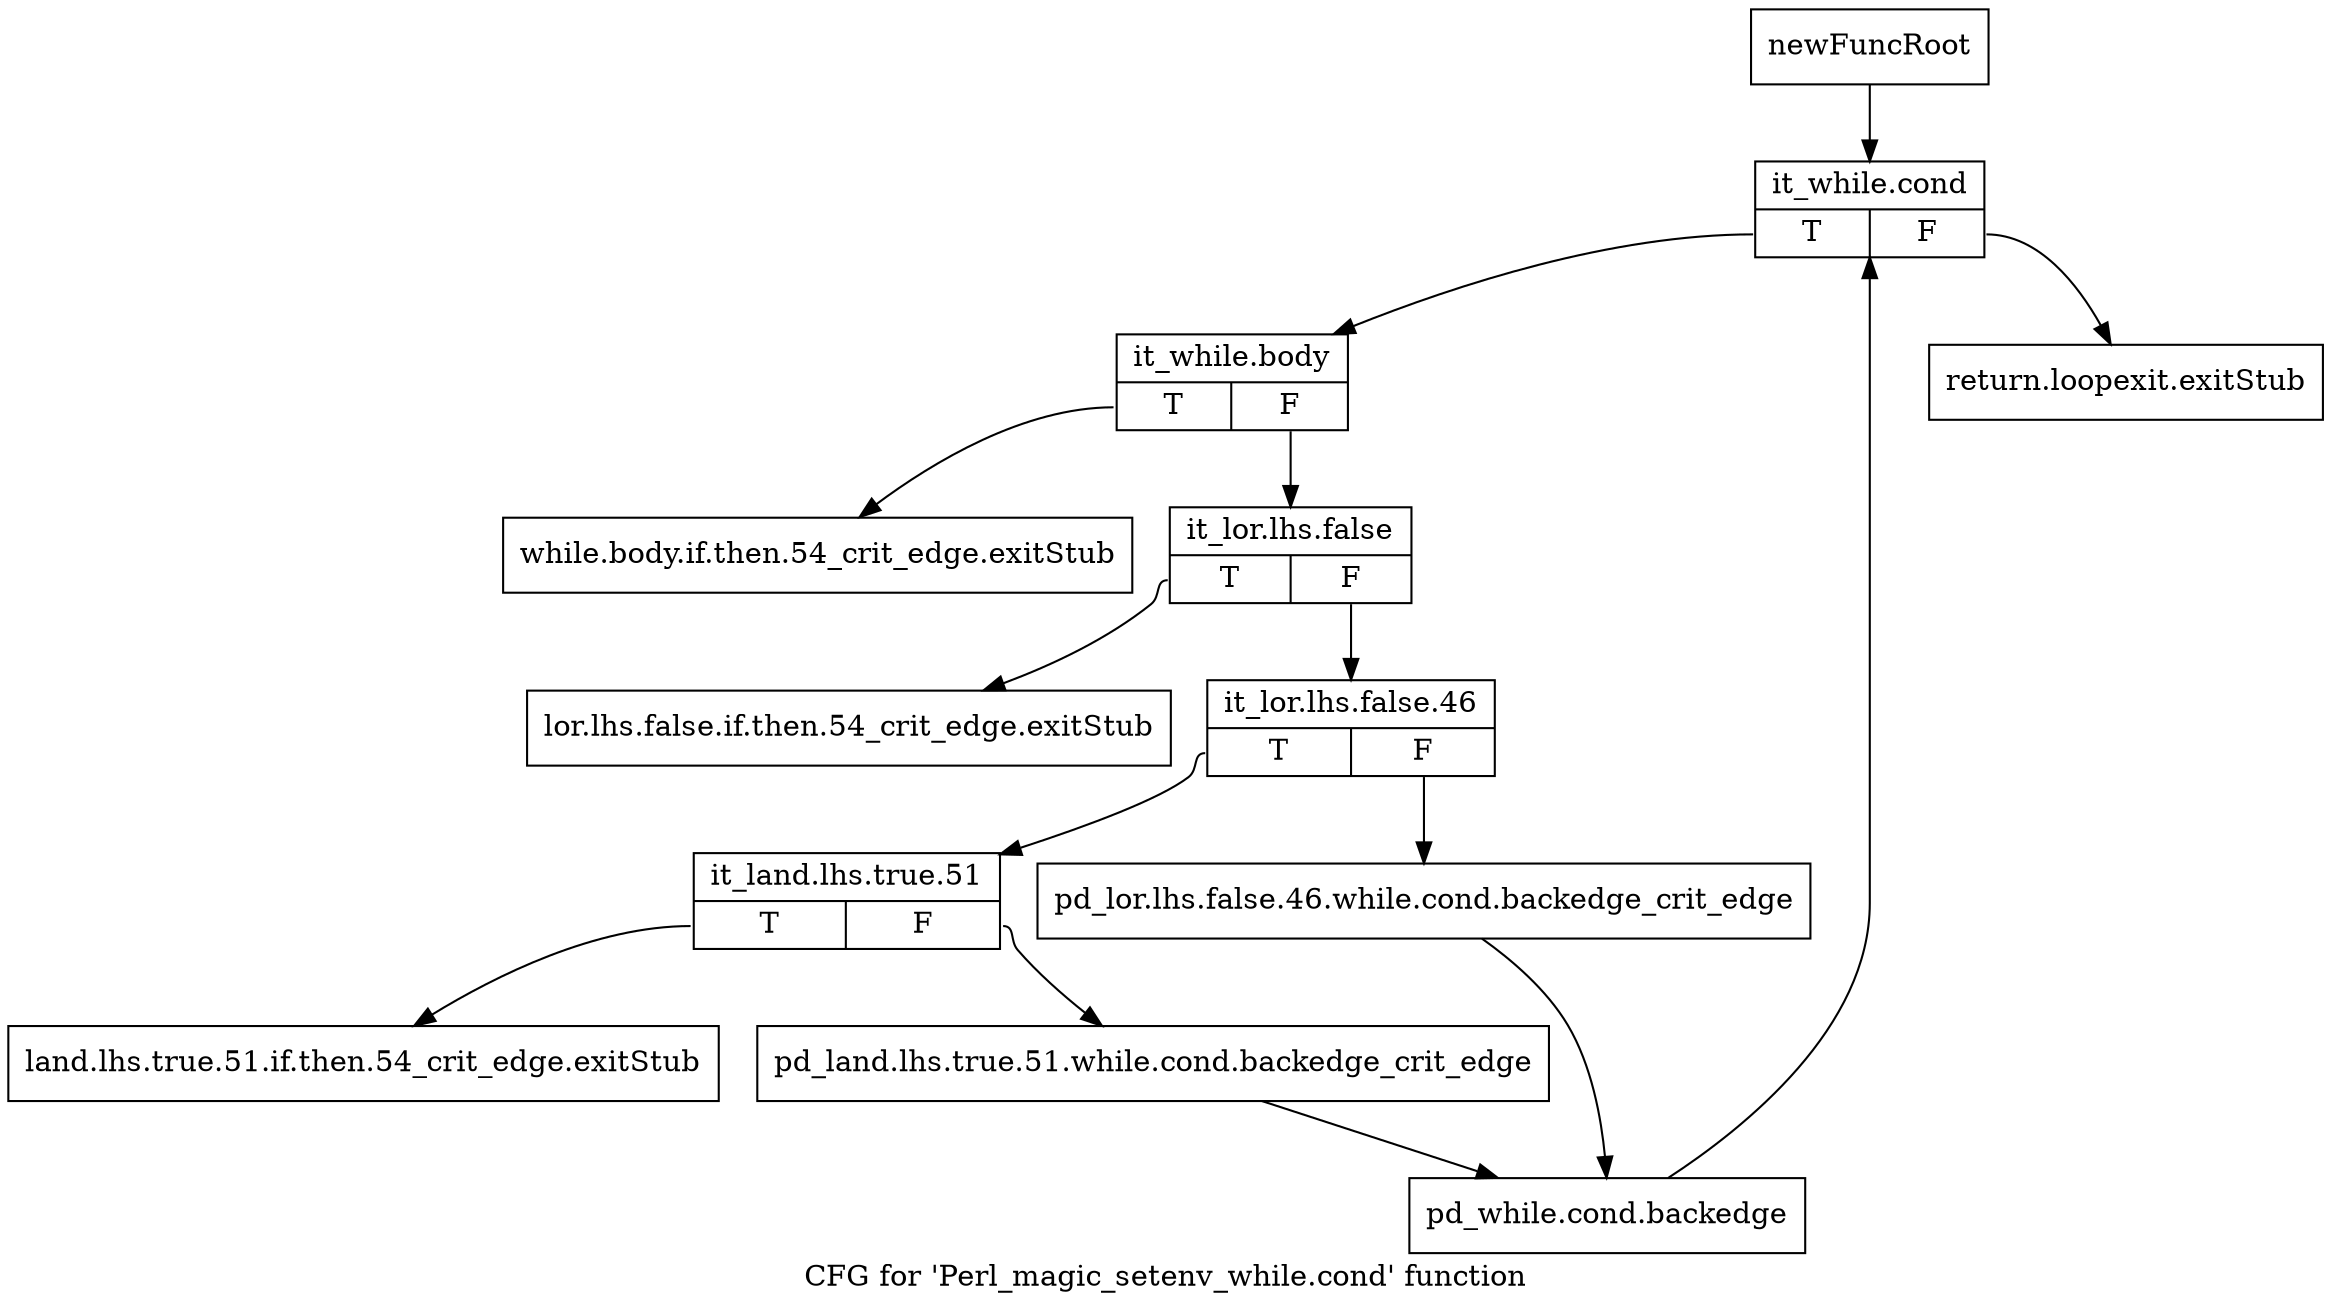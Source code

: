 digraph "CFG for 'Perl_magic_setenv_while.cond' function" {
	label="CFG for 'Perl_magic_setenv_while.cond' function";

	Node0x4bbd8d0 [shape=record,label="{newFuncRoot}"];
	Node0x4bbd8d0 -> Node0x4bbda60;
	Node0x4bbd920 [shape=record,label="{return.loopexit.exitStub}"];
	Node0x4bbd970 [shape=record,label="{while.body.if.then.54_crit_edge.exitStub}"];
	Node0x4bbd9c0 [shape=record,label="{lor.lhs.false.if.then.54_crit_edge.exitStub}"];
	Node0x4bbda10 [shape=record,label="{land.lhs.true.51.if.then.54_crit_edge.exitStub}"];
	Node0x4bbda60 [shape=record,label="{it_while.cond|{<s0>T|<s1>F}}"];
	Node0x4bbda60:s0 -> Node0x4bbdab0;
	Node0x4bbda60:s1 -> Node0x4bbd920;
	Node0x4bbdab0 [shape=record,label="{it_while.body|{<s0>T|<s1>F}}"];
	Node0x4bbdab0:s0 -> Node0x4bbd970;
	Node0x4bbdab0:s1 -> Node0x4bbdb00;
	Node0x4bbdb00 [shape=record,label="{it_lor.lhs.false|{<s0>T|<s1>F}}"];
	Node0x4bbdb00:s0 -> Node0x4bbd9c0;
	Node0x4bbdb00:s1 -> Node0x4bbdb50;
	Node0x4bbdb50 [shape=record,label="{it_lor.lhs.false.46|{<s0>T|<s1>F}}"];
	Node0x4bbdb50:s0 -> Node0x4bbdbf0;
	Node0x4bbdb50:s1 -> Node0x4bbdba0;
	Node0x4bbdba0 [shape=record,label="{pd_lor.lhs.false.46.while.cond.backedge_crit_edge}"];
	Node0x4bbdba0 -> Node0x4bbdc90;
	Node0x4bbdbf0 [shape=record,label="{it_land.lhs.true.51|{<s0>T|<s1>F}}"];
	Node0x4bbdbf0:s0 -> Node0x4bbda10;
	Node0x4bbdbf0:s1 -> Node0x4bbdc40;
	Node0x4bbdc40 [shape=record,label="{pd_land.lhs.true.51.while.cond.backedge_crit_edge}"];
	Node0x4bbdc40 -> Node0x4bbdc90;
	Node0x4bbdc90 [shape=record,label="{pd_while.cond.backedge}"];
	Node0x4bbdc90 -> Node0x4bbda60;
}

